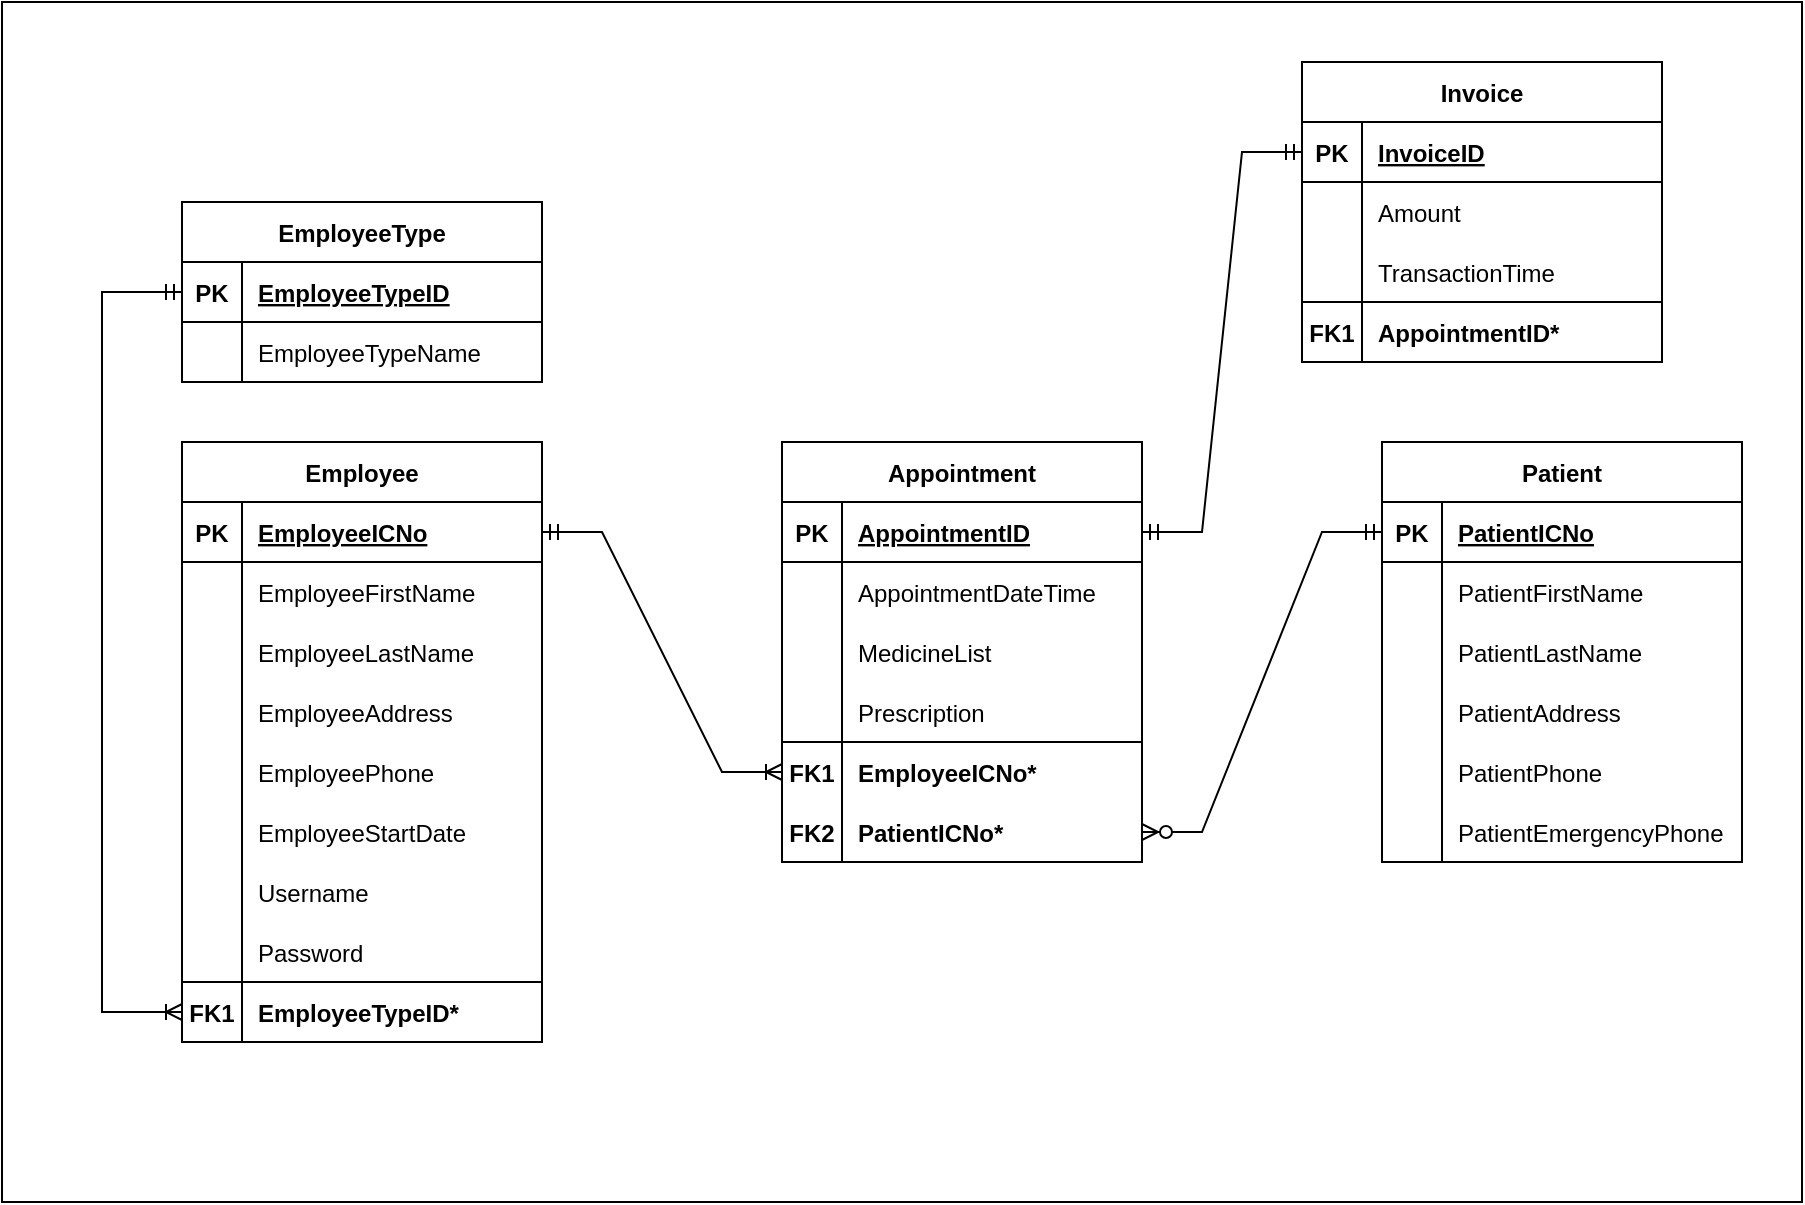<mxfile version="15.9.1" type="device"><diagram id="0T69p8J5IaM5r2K3GGyL" name="Page-1"><mxGraphModel dx="2776" dy="2206" grid="1" gridSize="10" guides="1" tooltips="1" connect="1" arrows="1" fold="1" page="1" pageScale="1" pageWidth="827" pageHeight="1169" math="0" shadow="0"><root><mxCell id="0"/><mxCell id="1" parent="0"/><mxCell id="otAoWHvWNOYPzoJk0mHo-131" value="" style="rounded=0;whiteSpace=wrap;html=1;" parent="1" vertex="1"><mxGeometry x="-80" y="-30" width="900" height="600" as="geometry"/></mxCell><mxCell id="otAoWHvWNOYPzoJk0mHo-1" value="Employee" style="shape=table;startSize=30;container=1;collapsible=1;childLayout=tableLayout;fixedRows=1;rowLines=0;fontStyle=1;align=center;resizeLast=1;" parent="1" vertex="1"><mxGeometry x="10" y="190" width="180" height="300" as="geometry"/></mxCell><mxCell id="otAoWHvWNOYPzoJk0mHo-2" value="" style="shape=partialRectangle;collapsible=0;dropTarget=0;pointerEvents=0;fillColor=none;top=0;left=0;bottom=1;right=0;points=[[0,0.5],[1,0.5]];portConstraint=eastwest;" parent="otAoWHvWNOYPzoJk0mHo-1" vertex="1"><mxGeometry y="30" width="180" height="30" as="geometry"/></mxCell><mxCell id="otAoWHvWNOYPzoJk0mHo-3" value="PK" style="shape=partialRectangle;connectable=0;fillColor=none;top=0;left=0;bottom=0;right=0;fontStyle=1;overflow=hidden;" parent="otAoWHvWNOYPzoJk0mHo-2" vertex="1"><mxGeometry width="30" height="30" as="geometry"><mxRectangle width="30" height="30" as="alternateBounds"/></mxGeometry></mxCell><mxCell id="otAoWHvWNOYPzoJk0mHo-4" value="EmployeeICNo" style="shape=partialRectangle;connectable=0;fillColor=none;top=0;left=0;bottom=0;right=0;align=left;spacingLeft=6;fontStyle=5;overflow=hidden;" parent="otAoWHvWNOYPzoJk0mHo-2" vertex="1"><mxGeometry x="30" width="150" height="30" as="geometry"><mxRectangle width="150" height="30" as="alternateBounds"/></mxGeometry></mxCell><mxCell id="Grj8CJyhM37j1ABwTtXL-7" value="" style="shape=partialRectangle;collapsible=0;dropTarget=0;pointerEvents=0;fillColor=none;top=0;left=0;bottom=0;right=0;points=[[0,0.5],[1,0.5]];portConstraint=eastwest;" parent="otAoWHvWNOYPzoJk0mHo-1" vertex="1"><mxGeometry y="60" width="180" height="30" as="geometry"/></mxCell><mxCell id="Grj8CJyhM37j1ABwTtXL-8" value="" style="shape=partialRectangle;connectable=0;fillColor=none;top=0;left=0;bottom=0;right=0;editable=1;overflow=hidden;" parent="Grj8CJyhM37j1ABwTtXL-7" vertex="1"><mxGeometry width="30" height="30" as="geometry"><mxRectangle width="30" height="30" as="alternateBounds"/></mxGeometry></mxCell><mxCell id="Grj8CJyhM37j1ABwTtXL-9" value="EmployeeFirstName" style="shape=partialRectangle;connectable=0;fillColor=none;top=0;left=0;bottom=0;right=0;align=left;spacingLeft=6;overflow=hidden;" parent="Grj8CJyhM37j1ABwTtXL-7" vertex="1"><mxGeometry x="30" width="150" height="30" as="geometry"><mxRectangle width="150" height="30" as="alternateBounds"/></mxGeometry></mxCell><mxCell id="otAoWHvWNOYPzoJk0mHo-8" value="" style="shape=partialRectangle;collapsible=0;dropTarget=0;pointerEvents=0;fillColor=none;top=0;left=0;bottom=0;right=0;points=[[0,0.5],[1,0.5]];portConstraint=eastwest;" parent="otAoWHvWNOYPzoJk0mHo-1" vertex="1"><mxGeometry y="90" width="180" height="30" as="geometry"/></mxCell><mxCell id="otAoWHvWNOYPzoJk0mHo-9" value="" style="shape=partialRectangle;connectable=0;fillColor=none;top=0;left=0;bottom=0;right=0;editable=1;overflow=hidden;" parent="otAoWHvWNOYPzoJk0mHo-8" vertex="1"><mxGeometry width="30" height="30" as="geometry"><mxRectangle width="30" height="30" as="alternateBounds"/></mxGeometry></mxCell><mxCell id="otAoWHvWNOYPzoJk0mHo-10" value="EmployeeLastName" style="shape=partialRectangle;connectable=0;fillColor=none;top=0;left=0;bottom=0;right=0;align=left;spacingLeft=6;overflow=hidden;" parent="otAoWHvWNOYPzoJk0mHo-8" vertex="1"><mxGeometry x="30" width="150" height="30" as="geometry"><mxRectangle width="150" height="30" as="alternateBounds"/></mxGeometry></mxCell><mxCell id="otAoWHvWNOYPzoJk0mHo-11" value="" style="shape=partialRectangle;collapsible=0;dropTarget=0;pointerEvents=0;fillColor=none;top=0;left=0;bottom=0;right=0;points=[[0,0.5],[1,0.5]];portConstraint=eastwest;" parent="otAoWHvWNOYPzoJk0mHo-1" vertex="1"><mxGeometry y="120" width="180" height="30" as="geometry"/></mxCell><mxCell id="otAoWHvWNOYPzoJk0mHo-12" value="" style="shape=partialRectangle;connectable=0;fillColor=none;top=0;left=0;bottom=0;right=0;editable=1;overflow=hidden;" parent="otAoWHvWNOYPzoJk0mHo-11" vertex="1"><mxGeometry width="30" height="30" as="geometry"><mxRectangle width="30" height="30" as="alternateBounds"/></mxGeometry></mxCell><mxCell id="otAoWHvWNOYPzoJk0mHo-13" value="EmployeeAddress" style="shape=partialRectangle;connectable=0;fillColor=none;top=0;left=0;bottom=0;right=0;align=left;spacingLeft=6;overflow=hidden;" parent="otAoWHvWNOYPzoJk0mHo-11" vertex="1"><mxGeometry x="30" width="150" height="30" as="geometry"><mxRectangle width="150" height="30" as="alternateBounds"/></mxGeometry></mxCell><mxCell id="otAoWHvWNOYPzoJk0mHo-75" value="" style="shape=partialRectangle;collapsible=0;dropTarget=0;pointerEvents=0;fillColor=none;top=0;left=0;bottom=0;right=0;points=[[0,0.5],[1,0.5]];portConstraint=eastwest;" parent="otAoWHvWNOYPzoJk0mHo-1" vertex="1"><mxGeometry y="150" width="180" height="30" as="geometry"/></mxCell><mxCell id="otAoWHvWNOYPzoJk0mHo-76" value="" style="shape=partialRectangle;connectable=0;fillColor=none;top=0;left=0;bottom=0;right=0;editable=1;overflow=hidden;" parent="otAoWHvWNOYPzoJk0mHo-75" vertex="1"><mxGeometry width="30" height="30" as="geometry"><mxRectangle width="30" height="30" as="alternateBounds"/></mxGeometry></mxCell><mxCell id="otAoWHvWNOYPzoJk0mHo-77" value="EmployeePhone" style="shape=partialRectangle;connectable=0;fillColor=none;top=0;left=0;bottom=0;right=0;align=left;spacingLeft=6;overflow=hidden;" parent="otAoWHvWNOYPzoJk0mHo-75" vertex="1"><mxGeometry x="30" width="150" height="30" as="geometry"><mxRectangle width="150" height="30" as="alternateBounds"/></mxGeometry></mxCell><mxCell id="otAoWHvWNOYPzoJk0mHo-66" value="" style="shape=partialRectangle;collapsible=0;dropTarget=0;pointerEvents=0;fillColor=none;top=0;left=0;bottom=0;right=0;points=[[0,0.5],[1,0.5]];portConstraint=eastwest;" parent="otAoWHvWNOYPzoJk0mHo-1" vertex="1"><mxGeometry y="180" width="180" height="30" as="geometry"/></mxCell><mxCell id="otAoWHvWNOYPzoJk0mHo-67" value="" style="shape=partialRectangle;connectable=0;fillColor=none;top=0;left=0;bottom=0;right=0;editable=1;overflow=hidden;" parent="otAoWHvWNOYPzoJk0mHo-66" vertex="1"><mxGeometry width="30" height="30" as="geometry"><mxRectangle width="30" height="30" as="alternateBounds"/></mxGeometry></mxCell><mxCell id="otAoWHvWNOYPzoJk0mHo-68" value="EmployeeStartDate" style="shape=partialRectangle;connectable=0;fillColor=none;top=0;left=0;bottom=0;right=0;align=left;spacingLeft=6;overflow=hidden;" parent="otAoWHvWNOYPzoJk0mHo-66" vertex="1"><mxGeometry x="30" width="150" height="30" as="geometry"><mxRectangle width="150" height="30" as="alternateBounds"/></mxGeometry></mxCell><mxCell id="otAoWHvWNOYPzoJk0mHo-78" value="" style="shape=partialRectangle;collapsible=0;dropTarget=0;pointerEvents=0;fillColor=none;top=0;left=0;bottom=0;right=0;points=[[0,0.5],[1,0.5]];portConstraint=eastwest;" parent="otAoWHvWNOYPzoJk0mHo-1" vertex="1"><mxGeometry y="210" width="180" height="30" as="geometry"/></mxCell><mxCell id="otAoWHvWNOYPzoJk0mHo-79" value="" style="shape=partialRectangle;connectable=0;fillColor=none;top=0;left=0;bottom=0;right=0;editable=1;overflow=hidden;" parent="otAoWHvWNOYPzoJk0mHo-78" vertex="1"><mxGeometry width="30" height="30" as="geometry"><mxRectangle width="30" height="30" as="alternateBounds"/></mxGeometry></mxCell><mxCell id="otAoWHvWNOYPzoJk0mHo-80" value="Username" style="shape=partialRectangle;connectable=0;fillColor=none;top=0;left=0;bottom=0;right=0;align=left;spacingLeft=6;overflow=hidden;" parent="otAoWHvWNOYPzoJk0mHo-78" vertex="1"><mxGeometry x="30" width="150" height="30" as="geometry"><mxRectangle width="150" height="30" as="alternateBounds"/></mxGeometry></mxCell><mxCell id="otAoWHvWNOYPzoJk0mHo-81" value="" style="shape=partialRectangle;collapsible=0;dropTarget=0;pointerEvents=0;fillColor=none;top=0;left=0;bottom=0;right=0;points=[[0,0.5],[1,0.5]];portConstraint=eastwest;" parent="otAoWHvWNOYPzoJk0mHo-1" vertex="1"><mxGeometry y="240" width="180" height="30" as="geometry"/></mxCell><mxCell id="otAoWHvWNOYPzoJk0mHo-82" value="" style="shape=partialRectangle;connectable=0;fillColor=none;top=0;left=0;bottom=0;right=0;editable=1;overflow=hidden;" parent="otAoWHvWNOYPzoJk0mHo-81" vertex="1"><mxGeometry width="30" height="30" as="geometry"><mxRectangle width="30" height="30" as="alternateBounds"/></mxGeometry></mxCell><mxCell id="otAoWHvWNOYPzoJk0mHo-83" value="Password" style="shape=partialRectangle;connectable=0;fillColor=none;top=0;left=0;bottom=0;right=0;align=left;spacingLeft=6;overflow=hidden;" parent="otAoWHvWNOYPzoJk0mHo-81" vertex="1"><mxGeometry x="30" width="150" height="30" as="geometry"><mxRectangle width="150" height="30" as="alternateBounds"/></mxGeometry></mxCell><mxCell id="otAoWHvWNOYPzoJk0mHo-72" value="" style="shape=partialRectangle;collapsible=0;dropTarget=0;pointerEvents=0;fillColor=none;top=1;left=0;bottom=0;right=0;points=[[0,0.5],[1,0.5]];portConstraint=eastwest;" parent="otAoWHvWNOYPzoJk0mHo-1" vertex="1"><mxGeometry y="270" width="180" height="30" as="geometry"/></mxCell><mxCell id="otAoWHvWNOYPzoJk0mHo-73" value="FK1" style="shape=partialRectangle;connectable=0;fillColor=none;top=0;left=0;bottom=0;right=0;editable=1;overflow=hidden;fontStyle=1" parent="otAoWHvWNOYPzoJk0mHo-72" vertex="1"><mxGeometry width="30" height="30" as="geometry"><mxRectangle width="30" height="30" as="alternateBounds"/></mxGeometry></mxCell><mxCell id="otAoWHvWNOYPzoJk0mHo-74" value="EmployeeTypeID*" style="shape=partialRectangle;connectable=0;fillColor=none;top=0;left=0;bottom=0;right=0;align=left;spacingLeft=6;overflow=hidden;fontStyle=1" parent="otAoWHvWNOYPzoJk0mHo-72" vertex="1"><mxGeometry x="30" width="150" height="30" as="geometry"><mxRectangle width="150" height="30" as="alternateBounds"/></mxGeometry></mxCell><mxCell id="otAoWHvWNOYPzoJk0mHo-14" value="EmployeeType" style="shape=table;startSize=30;container=1;collapsible=1;childLayout=tableLayout;fixedRows=1;rowLines=0;fontStyle=1;align=center;resizeLast=1;" parent="1" vertex="1"><mxGeometry x="10" y="70" width="180" height="90" as="geometry"/></mxCell><mxCell id="otAoWHvWNOYPzoJk0mHo-15" value="" style="shape=partialRectangle;collapsible=0;dropTarget=0;pointerEvents=0;fillColor=none;top=0;left=0;bottom=1;right=0;points=[[0,0.5],[1,0.5]];portConstraint=eastwest;" parent="otAoWHvWNOYPzoJk0mHo-14" vertex="1"><mxGeometry y="30" width="180" height="30" as="geometry"/></mxCell><mxCell id="otAoWHvWNOYPzoJk0mHo-16" value="PK" style="shape=partialRectangle;connectable=0;fillColor=none;top=0;left=0;bottom=0;right=0;fontStyle=1;overflow=hidden;" parent="otAoWHvWNOYPzoJk0mHo-15" vertex="1"><mxGeometry width="30" height="30" as="geometry"><mxRectangle width="30" height="30" as="alternateBounds"/></mxGeometry></mxCell><mxCell id="otAoWHvWNOYPzoJk0mHo-17" value="EmployeeTypeID" style="shape=partialRectangle;connectable=0;fillColor=none;top=0;left=0;bottom=0;right=0;align=left;spacingLeft=6;fontStyle=5;overflow=hidden;" parent="otAoWHvWNOYPzoJk0mHo-15" vertex="1"><mxGeometry x="30" width="150" height="30" as="geometry"><mxRectangle width="150" height="30" as="alternateBounds"/></mxGeometry></mxCell><mxCell id="otAoWHvWNOYPzoJk0mHo-18" value="" style="shape=partialRectangle;collapsible=0;dropTarget=0;pointerEvents=0;fillColor=none;top=0;left=0;bottom=0;right=0;points=[[0,0.5],[1,0.5]];portConstraint=eastwest;" parent="otAoWHvWNOYPzoJk0mHo-14" vertex="1"><mxGeometry y="60" width="180" height="30" as="geometry"/></mxCell><mxCell id="otAoWHvWNOYPzoJk0mHo-19" value="" style="shape=partialRectangle;connectable=0;fillColor=none;top=0;left=0;bottom=0;right=0;editable=1;overflow=hidden;" parent="otAoWHvWNOYPzoJk0mHo-18" vertex="1"><mxGeometry width="30" height="30" as="geometry"><mxRectangle width="30" height="30" as="alternateBounds"/></mxGeometry></mxCell><mxCell id="otAoWHvWNOYPzoJk0mHo-20" value="EmployeeTypeName" style="shape=partialRectangle;connectable=0;fillColor=none;top=0;left=0;bottom=0;right=0;align=left;spacingLeft=6;overflow=hidden;" parent="otAoWHvWNOYPzoJk0mHo-18" vertex="1"><mxGeometry x="30" width="150" height="30" as="geometry"><mxRectangle width="150" height="30" as="alternateBounds"/></mxGeometry></mxCell><mxCell id="otAoWHvWNOYPzoJk0mHo-40" value="Appointment" style="shape=table;startSize=30;container=1;collapsible=1;childLayout=tableLayout;fixedRows=1;rowLines=0;fontStyle=1;align=center;resizeLast=1;" parent="1" vertex="1"><mxGeometry x="310" y="190" width="180" height="210" as="geometry"/></mxCell><mxCell id="otAoWHvWNOYPzoJk0mHo-41" value="" style="shape=partialRectangle;collapsible=0;dropTarget=0;pointerEvents=0;fillColor=none;top=0;left=0;bottom=1;right=0;points=[[0,0.5],[1,0.5]];portConstraint=eastwest;" parent="otAoWHvWNOYPzoJk0mHo-40" vertex="1"><mxGeometry y="30" width="180" height="30" as="geometry"/></mxCell><mxCell id="otAoWHvWNOYPzoJk0mHo-42" value="PK" style="shape=partialRectangle;connectable=0;fillColor=none;top=0;left=0;bottom=0;right=0;fontStyle=1;overflow=hidden;" parent="otAoWHvWNOYPzoJk0mHo-41" vertex="1"><mxGeometry width="30" height="30" as="geometry"><mxRectangle width="30" height="30" as="alternateBounds"/></mxGeometry></mxCell><mxCell id="otAoWHvWNOYPzoJk0mHo-43" value="AppointmentID" style="shape=partialRectangle;connectable=0;fillColor=none;top=0;left=0;bottom=0;right=0;align=left;spacingLeft=6;fontStyle=5;overflow=hidden;" parent="otAoWHvWNOYPzoJk0mHo-41" vertex="1"><mxGeometry x="30" width="150" height="30" as="geometry"><mxRectangle width="150" height="30" as="alternateBounds"/></mxGeometry></mxCell><mxCell id="otAoWHvWNOYPzoJk0mHo-44" value="" style="shape=partialRectangle;collapsible=0;dropTarget=0;pointerEvents=0;fillColor=none;top=0;left=0;bottom=0;right=0;points=[[0,0.5],[1,0.5]];portConstraint=eastwest;" parent="otAoWHvWNOYPzoJk0mHo-40" vertex="1"><mxGeometry y="60" width="180" height="30" as="geometry"/></mxCell><mxCell id="otAoWHvWNOYPzoJk0mHo-45" value="" style="shape=partialRectangle;connectable=0;fillColor=none;top=0;left=0;bottom=0;right=0;editable=1;overflow=hidden;" parent="otAoWHvWNOYPzoJk0mHo-44" vertex="1"><mxGeometry width="30" height="30" as="geometry"><mxRectangle width="30" height="30" as="alternateBounds"/></mxGeometry></mxCell><mxCell id="otAoWHvWNOYPzoJk0mHo-46" value="AppointmentDateTime" style="shape=partialRectangle;connectable=0;fillColor=none;top=0;left=0;bottom=0;right=0;align=left;spacingLeft=6;overflow=hidden;" parent="otAoWHvWNOYPzoJk0mHo-44" vertex="1"><mxGeometry x="30" width="150" height="30" as="geometry"><mxRectangle width="150" height="30" as="alternateBounds"/></mxGeometry></mxCell><mxCell id="otAoWHvWNOYPzoJk0mHo-47" value="" style="shape=partialRectangle;collapsible=0;dropTarget=0;pointerEvents=0;fillColor=none;top=0;left=0;bottom=0;right=0;points=[[0,0.5],[1,0.5]];portConstraint=eastwest;" parent="otAoWHvWNOYPzoJk0mHo-40" vertex="1"><mxGeometry y="90" width="180" height="30" as="geometry"/></mxCell><mxCell id="otAoWHvWNOYPzoJk0mHo-48" value="" style="shape=partialRectangle;connectable=0;fillColor=none;top=0;left=0;bottom=0;right=0;editable=1;overflow=hidden;" parent="otAoWHvWNOYPzoJk0mHo-47" vertex="1"><mxGeometry width="30" height="30" as="geometry"><mxRectangle width="30" height="30" as="alternateBounds"/></mxGeometry></mxCell><mxCell id="otAoWHvWNOYPzoJk0mHo-49" value="MedicineList" style="shape=partialRectangle;connectable=0;fillColor=none;top=0;left=0;bottom=0;right=0;align=left;spacingLeft=6;overflow=hidden;" parent="otAoWHvWNOYPzoJk0mHo-47" vertex="1"><mxGeometry x="30" width="150" height="30" as="geometry"><mxRectangle width="150" height="30" as="alternateBounds"/></mxGeometry></mxCell><mxCell id="otAoWHvWNOYPzoJk0mHo-50" value="" style="shape=partialRectangle;collapsible=0;dropTarget=0;pointerEvents=0;fillColor=none;top=0;left=0;bottom=0;right=0;points=[[0,0.5],[1,0.5]];portConstraint=eastwest;" parent="otAoWHvWNOYPzoJk0mHo-40" vertex="1"><mxGeometry y="120" width="180" height="30" as="geometry"/></mxCell><mxCell id="otAoWHvWNOYPzoJk0mHo-51" value="" style="shape=partialRectangle;connectable=0;fillColor=none;top=0;left=0;bottom=0;right=0;editable=1;overflow=hidden;" parent="otAoWHvWNOYPzoJk0mHo-50" vertex="1"><mxGeometry width="30" height="30" as="geometry"><mxRectangle width="30" height="30" as="alternateBounds"/></mxGeometry></mxCell><mxCell id="otAoWHvWNOYPzoJk0mHo-52" value="Prescription" style="shape=partialRectangle;connectable=0;fillColor=none;top=0;left=0;bottom=0;right=0;align=left;spacingLeft=6;overflow=hidden;" parent="otAoWHvWNOYPzoJk0mHo-50" vertex="1"><mxGeometry x="30" width="150" height="30" as="geometry"><mxRectangle width="150" height="30" as="alternateBounds"/></mxGeometry></mxCell><mxCell id="otAoWHvWNOYPzoJk0mHo-115" value="" style="shape=partialRectangle;collapsible=0;dropTarget=0;pointerEvents=0;fillColor=none;top=1;left=0;bottom=0;right=0;points=[[0,0.5],[1,0.5]];portConstraint=eastwest;" parent="otAoWHvWNOYPzoJk0mHo-40" vertex="1"><mxGeometry y="150" width="180" height="30" as="geometry"/></mxCell><mxCell id="otAoWHvWNOYPzoJk0mHo-116" value="FK1" style="shape=partialRectangle;connectable=0;fillColor=none;top=0;left=0;bottom=0;right=0;editable=1;overflow=hidden;fontStyle=1" parent="otAoWHvWNOYPzoJk0mHo-115" vertex="1"><mxGeometry width="30" height="30" as="geometry"><mxRectangle width="30" height="30" as="alternateBounds"/></mxGeometry></mxCell><mxCell id="otAoWHvWNOYPzoJk0mHo-117" value="EmployeeICNo*" style="shape=partialRectangle;connectable=0;fillColor=none;top=0;left=0;bottom=0;right=0;align=left;spacingLeft=6;overflow=hidden;fontStyle=1" parent="otAoWHvWNOYPzoJk0mHo-115" vertex="1"><mxGeometry x="30" width="150" height="30" as="geometry"><mxRectangle width="150" height="30" as="alternateBounds"/></mxGeometry></mxCell><mxCell id="otAoWHvWNOYPzoJk0mHo-118" value="" style="shape=partialRectangle;collapsible=0;dropTarget=0;pointerEvents=0;fillColor=none;top=0;left=0;bottom=0;right=0;points=[[0,0.5],[1,0.5]];portConstraint=eastwest;" parent="otAoWHvWNOYPzoJk0mHo-40" vertex="1"><mxGeometry y="180" width="180" height="30" as="geometry"/></mxCell><mxCell id="otAoWHvWNOYPzoJk0mHo-119" value="FK2" style="shape=partialRectangle;connectable=0;fillColor=none;top=0;left=0;bottom=0;right=0;editable=1;overflow=hidden;fontStyle=1" parent="otAoWHvWNOYPzoJk0mHo-118" vertex="1"><mxGeometry width="30" height="30" as="geometry"><mxRectangle width="30" height="30" as="alternateBounds"/></mxGeometry></mxCell><mxCell id="otAoWHvWNOYPzoJk0mHo-120" value="PatientICNo*" style="shape=partialRectangle;connectable=0;fillColor=none;top=0;left=0;bottom=0;right=0;align=left;spacingLeft=6;overflow=hidden;fontStyle=1" parent="otAoWHvWNOYPzoJk0mHo-118" vertex="1"><mxGeometry x="30" width="150" height="30" as="geometry"><mxRectangle width="150" height="30" as="alternateBounds"/></mxGeometry></mxCell><mxCell id="otAoWHvWNOYPzoJk0mHo-53" value="Invoice" style="shape=table;startSize=30;container=1;collapsible=1;childLayout=tableLayout;fixedRows=1;rowLines=0;fontStyle=1;align=center;resizeLast=1;" parent="1" vertex="1"><mxGeometry x="570" width="180" height="150" as="geometry"/></mxCell><mxCell id="otAoWHvWNOYPzoJk0mHo-54" value="" style="shape=partialRectangle;collapsible=0;dropTarget=0;pointerEvents=0;fillColor=none;top=0;left=0;bottom=1;right=0;points=[[0,0.5],[1,0.5]];portConstraint=eastwest;" parent="otAoWHvWNOYPzoJk0mHo-53" vertex="1"><mxGeometry y="30" width="180" height="30" as="geometry"/></mxCell><mxCell id="otAoWHvWNOYPzoJk0mHo-55" value="PK" style="shape=partialRectangle;connectable=0;fillColor=none;top=0;left=0;bottom=0;right=0;fontStyle=1;overflow=hidden;" parent="otAoWHvWNOYPzoJk0mHo-54" vertex="1"><mxGeometry width="30" height="30" as="geometry"><mxRectangle width="30" height="30" as="alternateBounds"/></mxGeometry></mxCell><mxCell id="otAoWHvWNOYPzoJk0mHo-56" value="InvoiceID" style="shape=partialRectangle;connectable=0;fillColor=none;top=0;left=0;bottom=0;right=0;align=left;spacingLeft=6;fontStyle=5;overflow=hidden;" parent="otAoWHvWNOYPzoJk0mHo-54" vertex="1"><mxGeometry x="30" width="150" height="30" as="geometry"><mxRectangle width="150" height="30" as="alternateBounds"/></mxGeometry></mxCell><mxCell id="otAoWHvWNOYPzoJk0mHo-57" value="" style="shape=partialRectangle;collapsible=0;dropTarget=0;pointerEvents=0;fillColor=none;top=0;left=0;bottom=0;right=0;points=[[0,0.5],[1,0.5]];portConstraint=eastwest;" parent="otAoWHvWNOYPzoJk0mHo-53" vertex="1"><mxGeometry y="60" width="180" height="30" as="geometry"/></mxCell><mxCell id="otAoWHvWNOYPzoJk0mHo-58" value="" style="shape=partialRectangle;connectable=0;fillColor=none;top=0;left=0;bottom=0;right=0;editable=1;overflow=hidden;" parent="otAoWHvWNOYPzoJk0mHo-57" vertex="1"><mxGeometry width="30" height="30" as="geometry"><mxRectangle width="30" height="30" as="alternateBounds"/></mxGeometry></mxCell><mxCell id="otAoWHvWNOYPzoJk0mHo-59" value="Amount" style="shape=partialRectangle;connectable=0;fillColor=none;top=0;left=0;bottom=0;right=0;align=left;spacingLeft=6;overflow=hidden;" parent="otAoWHvWNOYPzoJk0mHo-57" vertex="1"><mxGeometry x="30" width="150" height="30" as="geometry"><mxRectangle width="150" height="30" as="alternateBounds"/></mxGeometry></mxCell><mxCell id="otAoWHvWNOYPzoJk0mHo-124" value="" style="shape=partialRectangle;collapsible=0;dropTarget=0;pointerEvents=0;fillColor=none;top=0;left=0;bottom=0;right=0;points=[[0,0.5],[1,0.5]];portConstraint=eastwest;" parent="otAoWHvWNOYPzoJk0mHo-53" vertex="1"><mxGeometry y="90" width="180" height="30" as="geometry"/></mxCell><mxCell id="otAoWHvWNOYPzoJk0mHo-125" value="" style="shape=partialRectangle;connectable=0;fillColor=none;top=0;left=0;bottom=0;right=0;editable=1;overflow=hidden;" parent="otAoWHvWNOYPzoJk0mHo-124" vertex="1"><mxGeometry width="30" height="30" as="geometry"><mxRectangle width="30" height="30" as="alternateBounds"/></mxGeometry></mxCell><mxCell id="otAoWHvWNOYPzoJk0mHo-126" value="TransactionTime" style="shape=partialRectangle;connectable=0;fillColor=none;top=0;left=0;bottom=0;right=0;align=left;spacingLeft=6;overflow=hidden;" parent="otAoWHvWNOYPzoJk0mHo-124" vertex="1"><mxGeometry x="30" width="150" height="30" as="geometry"><mxRectangle width="150" height="30" as="alternateBounds"/></mxGeometry></mxCell><mxCell id="otAoWHvWNOYPzoJk0mHo-121" value="" style="shape=partialRectangle;collapsible=0;dropTarget=0;pointerEvents=0;fillColor=none;top=1;left=0;bottom=0;right=0;points=[[0,0.5],[1,0.5]];portConstraint=eastwest;fontStyle=0" parent="otAoWHvWNOYPzoJk0mHo-53" vertex="1"><mxGeometry y="120" width="180" height="30" as="geometry"/></mxCell><mxCell id="otAoWHvWNOYPzoJk0mHo-122" value="FK1" style="shape=partialRectangle;connectable=0;fillColor=none;top=0;left=0;bottom=0;right=0;editable=1;overflow=hidden;fontStyle=1" parent="otAoWHvWNOYPzoJk0mHo-121" vertex="1"><mxGeometry width="30" height="30" as="geometry"><mxRectangle width="30" height="30" as="alternateBounds"/></mxGeometry></mxCell><mxCell id="otAoWHvWNOYPzoJk0mHo-123" value="AppointmentID*" style="shape=partialRectangle;connectable=0;fillColor=none;top=0;left=0;bottom=0;right=0;align=left;spacingLeft=6;overflow=hidden;fontStyle=1" parent="otAoWHvWNOYPzoJk0mHo-121" vertex="1"><mxGeometry x="30" width="150" height="30" as="geometry"><mxRectangle width="150" height="30" as="alternateBounds"/></mxGeometry></mxCell><mxCell id="otAoWHvWNOYPzoJk0mHo-84" value="Patient" style="shape=table;startSize=30;container=1;collapsible=1;childLayout=tableLayout;fixedRows=1;rowLines=0;fontStyle=1;align=center;resizeLast=1;" parent="1" vertex="1"><mxGeometry x="610" y="190" width="180" height="210" as="geometry"/></mxCell><mxCell id="otAoWHvWNOYPzoJk0mHo-85" value="" style="shape=partialRectangle;collapsible=0;dropTarget=0;pointerEvents=0;fillColor=none;top=0;left=0;bottom=1;right=0;points=[[0,0.5],[1,0.5]];portConstraint=eastwest;" parent="otAoWHvWNOYPzoJk0mHo-84" vertex="1"><mxGeometry y="30" width="180" height="30" as="geometry"/></mxCell><mxCell id="otAoWHvWNOYPzoJk0mHo-86" value="PK" style="shape=partialRectangle;connectable=0;fillColor=none;top=0;left=0;bottom=0;right=0;fontStyle=1;overflow=hidden;" parent="otAoWHvWNOYPzoJk0mHo-85" vertex="1"><mxGeometry width="30" height="30" as="geometry"><mxRectangle width="30" height="30" as="alternateBounds"/></mxGeometry></mxCell><mxCell id="otAoWHvWNOYPzoJk0mHo-87" value="PatientICNo" style="shape=partialRectangle;connectable=0;fillColor=none;top=0;left=0;bottom=0;right=0;align=left;spacingLeft=6;fontStyle=5;overflow=hidden;" parent="otAoWHvWNOYPzoJk0mHo-85" vertex="1"><mxGeometry x="30" width="150" height="30" as="geometry"><mxRectangle width="150" height="30" as="alternateBounds"/></mxGeometry></mxCell><mxCell id="otAoWHvWNOYPzoJk0mHo-88" value="" style="shape=partialRectangle;collapsible=0;dropTarget=0;pointerEvents=0;fillColor=none;top=0;left=0;bottom=0;right=0;points=[[0,0.5],[1,0.5]];portConstraint=eastwest;" parent="otAoWHvWNOYPzoJk0mHo-84" vertex="1"><mxGeometry y="60" width="180" height="30" as="geometry"/></mxCell><mxCell id="otAoWHvWNOYPzoJk0mHo-89" value="" style="shape=partialRectangle;connectable=0;fillColor=none;top=0;left=0;bottom=0;right=0;editable=1;overflow=hidden;" parent="otAoWHvWNOYPzoJk0mHo-88" vertex="1"><mxGeometry width="30" height="30" as="geometry"><mxRectangle width="30" height="30" as="alternateBounds"/></mxGeometry></mxCell><mxCell id="otAoWHvWNOYPzoJk0mHo-90" value="PatientFirstName" style="shape=partialRectangle;connectable=0;fillColor=none;top=0;left=0;bottom=0;right=0;align=left;spacingLeft=6;overflow=hidden;" parent="otAoWHvWNOYPzoJk0mHo-88" vertex="1"><mxGeometry x="30" width="150" height="30" as="geometry"><mxRectangle width="150" height="30" as="alternateBounds"/></mxGeometry></mxCell><mxCell id="otAoWHvWNOYPzoJk0mHo-91" value="" style="shape=partialRectangle;collapsible=0;dropTarget=0;pointerEvents=0;fillColor=none;top=0;left=0;bottom=0;right=0;points=[[0,0.5],[1,0.5]];portConstraint=eastwest;" parent="otAoWHvWNOYPzoJk0mHo-84" vertex="1"><mxGeometry y="90" width="180" height="30" as="geometry"/></mxCell><mxCell id="otAoWHvWNOYPzoJk0mHo-92" value="" style="shape=partialRectangle;connectable=0;fillColor=none;top=0;left=0;bottom=0;right=0;editable=1;overflow=hidden;" parent="otAoWHvWNOYPzoJk0mHo-91" vertex="1"><mxGeometry width="30" height="30" as="geometry"><mxRectangle width="30" height="30" as="alternateBounds"/></mxGeometry></mxCell><mxCell id="otAoWHvWNOYPzoJk0mHo-93" value="PatientLastName" style="shape=partialRectangle;connectable=0;fillColor=none;top=0;left=0;bottom=0;right=0;align=left;spacingLeft=6;overflow=hidden;" parent="otAoWHvWNOYPzoJk0mHo-91" vertex="1"><mxGeometry x="30" width="150" height="30" as="geometry"><mxRectangle width="150" height="30" as="alternateBounds"/></mxGeometry></mxCell><mxCell id="otAoWHvWNOYPzoJk0mHo-94" value="" style="shape=partialRectangle;collapsible=0;dropTarget=0;pointerEvents=0;fillColor=none;top=0;left=0;bottom=0;right=0;points=[[0,0.5],[1,0.5]];portConstraint=eastwest;" parent="otAoWHvWNOYPzoJk0mHo-84" vertex="1"><mxGeometry y="120" width="180" height="30" as="geometry"/></mxCell><mxCell id="otAoWHvWNOYPzoJk0mHo-95" value="" style="shape=partialRectangle;connectable=0;fillColor=none;top=0;left=0;bottom=0;right=0;editable=1;overflow=hidden;" parent="otAoWHvWNOYPzoJk0mHo-94" vertex="1"><mxGeometry width="30" height="30" as="geometry"><mxRectangle width="30" height="30" as="alternateBounds"/></mxGeometry></mxCell><mxCell id="otAoWHvWNOYPzoJk0mHo-96" value="PatientAddress" style="shape=partialRectangle;connectable=0;fillColor=none;top=0;left=0;bottom=0;right=0;align=left;spacingLeft=6;overflow=hidden;" parent="otAoWHvWNOYPzoJk0mHo-94" vertex="1"><mxGeometry x="30" width="150" height="30" as="geometry"><mxRectangle width="150" height="30" as="alternateBounds"/></mxGeometry></mxCell><mxCell id="otAoWHvWNOYPzoJk0mHo-97" value="" style="shape=partialRectangle;collapsible=0;dropTarget=0;pointerEvents=0;fillColor=none;top=0;left=0;bottom=0;right=0;points=[[0,0.5],[1,0.5]];portConstraint=eastwest;" parent="otAoWHvWNOYPzoJk0mHo-84" vertex="1"><mxGeometry y="150" width="180" height="30" as="geometry"/></mxCell><mxCell id="otAoWHvWNOYPzoJk0mHo-98" value="" style="shape=partialRectangle;connectable=0;fillColor=none;top=0;left=0;bottom=0;right=0;editable=1;overflow=hidden;" parent="otAoWHvWNOYPzoJk0mHo-97" vertex="1"><mxGeometry width="30" height="30" as="geometry"><mxRectangle width="30" height="30" as="alternateBounds"/></mxGeometry></mxCell><mxCell id="otAoWHvWNOYPzoJk0mHo-99" value="PatientPhone" style="shape=partialRectangle;connectable=0;fillColor=none;top=0;left=0;bottom=0;right=0;align=left;spacingLeft=6;overflow=hidden;" parent="otAoWHvWNOYPzoJk0mHo-97" vertex="1"><mxGeometry x="30" width="150" height="30" as="geometry"><mxRectangle width="150" height="30" as="alternateBounds"/></mxGeometry></mxCell><mxCell id="otAoWHvWNOYPzoJk0mHo-100" value="" style="shape=partialRectangle;collapsible=0;dropTarget=0;pointerEvents=0;fillColor=none;top=0;left=0;bottom=0;right=0;points=[[0,0.5],[1,0.5]];portConstraint=eastwest;" parent="otAoWHvWNOYPzoJk0mHo-84" vertex="1"><mxGeometry y="180" width="180" height="30" as="geometry"/></mxCell><mxCell id="otAoWHvWNOYPzoJk0mHo-101" value="" style="shape=partialRectangle;connectable=0;fillColor=none;top=0;left=0;bottom=0;right=0;editable=1;overflow=hidden;" parent="otAoWHvWNOYPzoJk0mHo-100" vertex="1"><mxGeometry width="30" height="30" as="geometry"><mxRectangle width="30" height="30" as="alternateBounds"/></mxGeometry></mxCell><mxCell id="otAoWHvWNOYPzoJk0mHo-102" value="PatientEmergencyPhone" style="shape=partialRectangle;connectable=0;fillColor=none;top=0;left=0;bottom=0;right=0;align=left;spacingLeft=6;overflow=hidden;" parent="otAoWHvWNOYPzoJk0mHo-100" vertex="1"><mxGeometry x="30" width="150" height="30" as="geometry"><mxRectangle width="150" height="30" as="alternateBounds"/></mxGeometry></mxCell><mxCell id="otAoWHvWNOYPzoJk0mHo-127" value="" style="edgeStyle=entityRelationEdgeStyle;fontSize=12;html=1;endArrow=ERoneToMany;startArrow=ERmandOne;rounded=0;entryX=0;entryY=0.5;entryDx=0;entryDy=0;exitX=1;exitY=0.5;exitDx=0;exitDy=0;" parent="1" source="otAoWHvWNOYPzoJk0mHo-2" target="otAoWHvWNOYPzoJk0mHo-115" edge="1"><mxGeometry width="100" height="100" relative="1" as="geometry"><mxPoint x="110" y="640" as="sourcePoint"/><mxPoint x="210" y="540" as="targetPoint"/></mxGeometry></mxCell><mxCell id="otAoWHvWNOYPzoJk0mHo-128" value="" style="edgeStyle=entityRelationEdgeStyle;fontSize=12;html=1;endArrow=ERzeroToMany;startArrow=ERmandOne;rounded=0;exitX=0;exitY=0.5;exitDx=0;exitDy=0;entryX=1;entryY=0.5;entryDx=0;entryDy=0;" parent="1" source="otAoWHvWNOYPzoJk0mHo-85" target="otAoWHvWNOYPzoJk0mHo-118" edge="1"><mxGeometry width="100" height="100" relative="1" as="geometry"><mxPoint x="590" y="550" as="sourcePoint"/><mxPoint x="690" y="450" as="targetPoint"/></mxGeometry></mxCell><mxCell id="otAoWHvWNOYPzoJk0mHo-129" value="" style="edgeStyle=elbowEdgeStyle;fontSize=12;html=1;endArrow=ERoneToMany;startArrow=ERmandOne;rounded=0;exitX=0;exitY=0.5;exitDx=0;exitDy=0;entryX=0;entryY=0.5;entryDx=0;entryDy=0;" parent="1" source="otAoWHvWNOYPzoJk0mHo-15" target="otAoWHvWNOYPzoJk0mHo-72" edge="1"><mxGeometry width="100" height="100" relative="1" as="geometry"><mxPoint x="-120" y="200" as="sourcePoint"/><mxPoint x="-20" y="100" as="targetPoint"/><Array as="points"><mxPoint x="-30" y="170"/></Array></mxGeometry></mxCell><mxCell id="otAoWHvWNOYPzoJk0mHo-130" value="" style="edgeStyle=entityRelationEdgeStyle;fontSize=12;html=1;endArrow=ERmandOne;startArrow=ERmandOne;rounded=0;entryX=0;entryY=0.5;entryDx=0;entryDy=0;exitX=1;exitY=0.5;exitDx=0;exitDy=0;" parent="1" source="otAoWHvWNOYPzoJk0mHo-41" target="otAoWHvWNOYPzoJk0mHo-54" edge="1"><mxGeometry width="100" height="100" relative="1" as="geometry"><mxPoint x="380" y="130" as="sourcePoint"/><mxPoint x="480" y="30" as="targetPoint"/></mxGeometry></mxCell></root></mxGraphModel></diagram></mxfile>